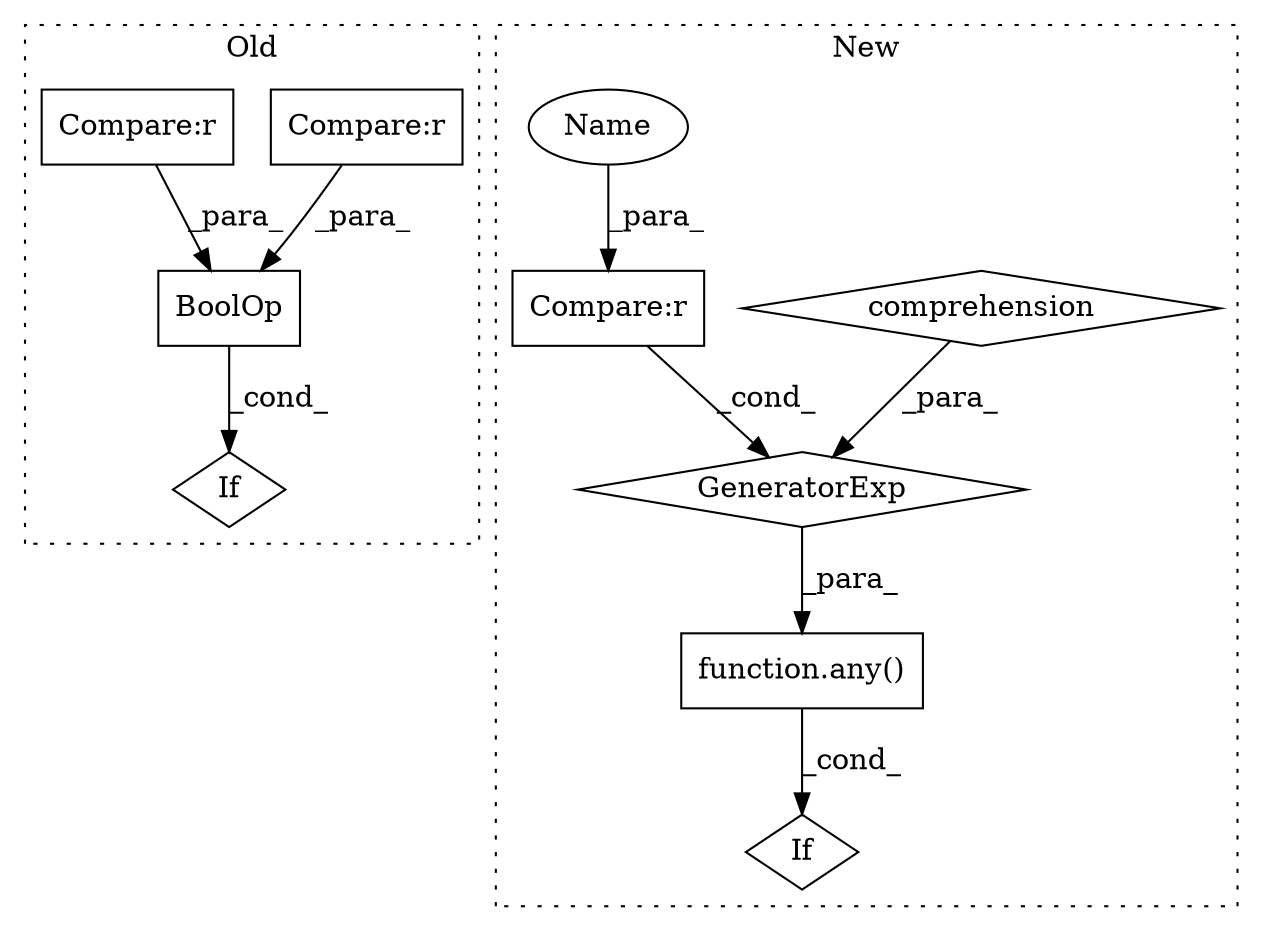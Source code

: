 digraph G {
subgraph cluster0 {
1 [label="BoolOp" a="72" s="1471" l="58" shape="box"];
6 [label="If" a="96" s="1471" l="58" shape="diamond"];
8 [label="Compare:r" a="40" s="1500" l="29" shape="box"];
9 [label="Compare:r" a="40" s="1471" l="24" shape="box"];
label = "Old";
style="dotted";
}
subgraph cluster1 {
2 [label="function.any()" a="75" s="1922,1927" l="4,45" shape="box"];
3 [label="comprehension" a="45" s="1936" l="3" shape="diamond"];
4 [label="GeneratorExp" a="55" s="1926" l="1" shape="diamond"];
5 [label="If" a="96" s="1918" l="54" shape="diamond"];
7 [label="Compare:r" a="40" s="1926" l="9" shape="box"];
10 [label="Name" a="87" s="1926" l="1" shape="ellipse"];
label = "New";
style="dotted";
}
1 -> 6 [label="_cond_"];
2 -> 5 [label="_cond_"];
3 -> 4 [label="_para_"];
4 -> 2 [label="_para_"];
7 -> 4 [label="_cond_"];
8 -> 1 [label="_para_"];
9 -> 1 [label="_para_"];
10 -> 7 [label="_para_"];
}